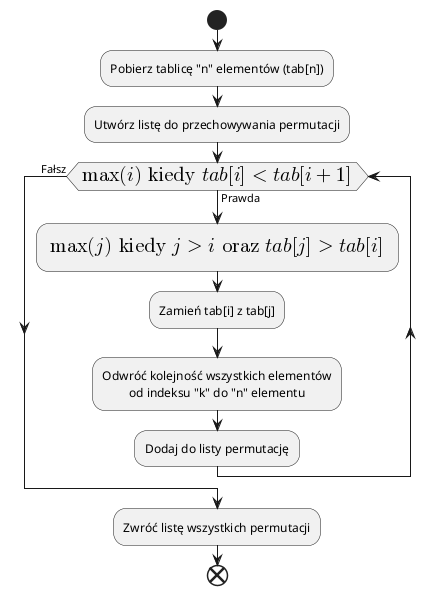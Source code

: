 @startuml gen_perm
skinparam monochrome true
skinparam shadowing false
skinparam defaultTextAlignment center

start
:Pobierz tablicę "n" elementów (tab[n]);
:Utwórz listę do przechowywania permutacji;
while (<latex>\max(i) \ \textrm{kiedy}\  tab[i] < tab[i+1]</latex>) is (Prawda)
    :<latex>\max(j) \ \textrm{kiedy}\   j>i \ \textrm{oraz}\ tab[j] > tab[i]</latex>;
    :Zamień tab[i] z tab[j];
    :Odwróć kolejność wszystkich elementów\nod indeksu "k" do "n" elementu;
    :Dodaj do listy permutację;
endwhile (Fałsz)
:Zwróć listę wszystkich permutacji;
end

@enduml